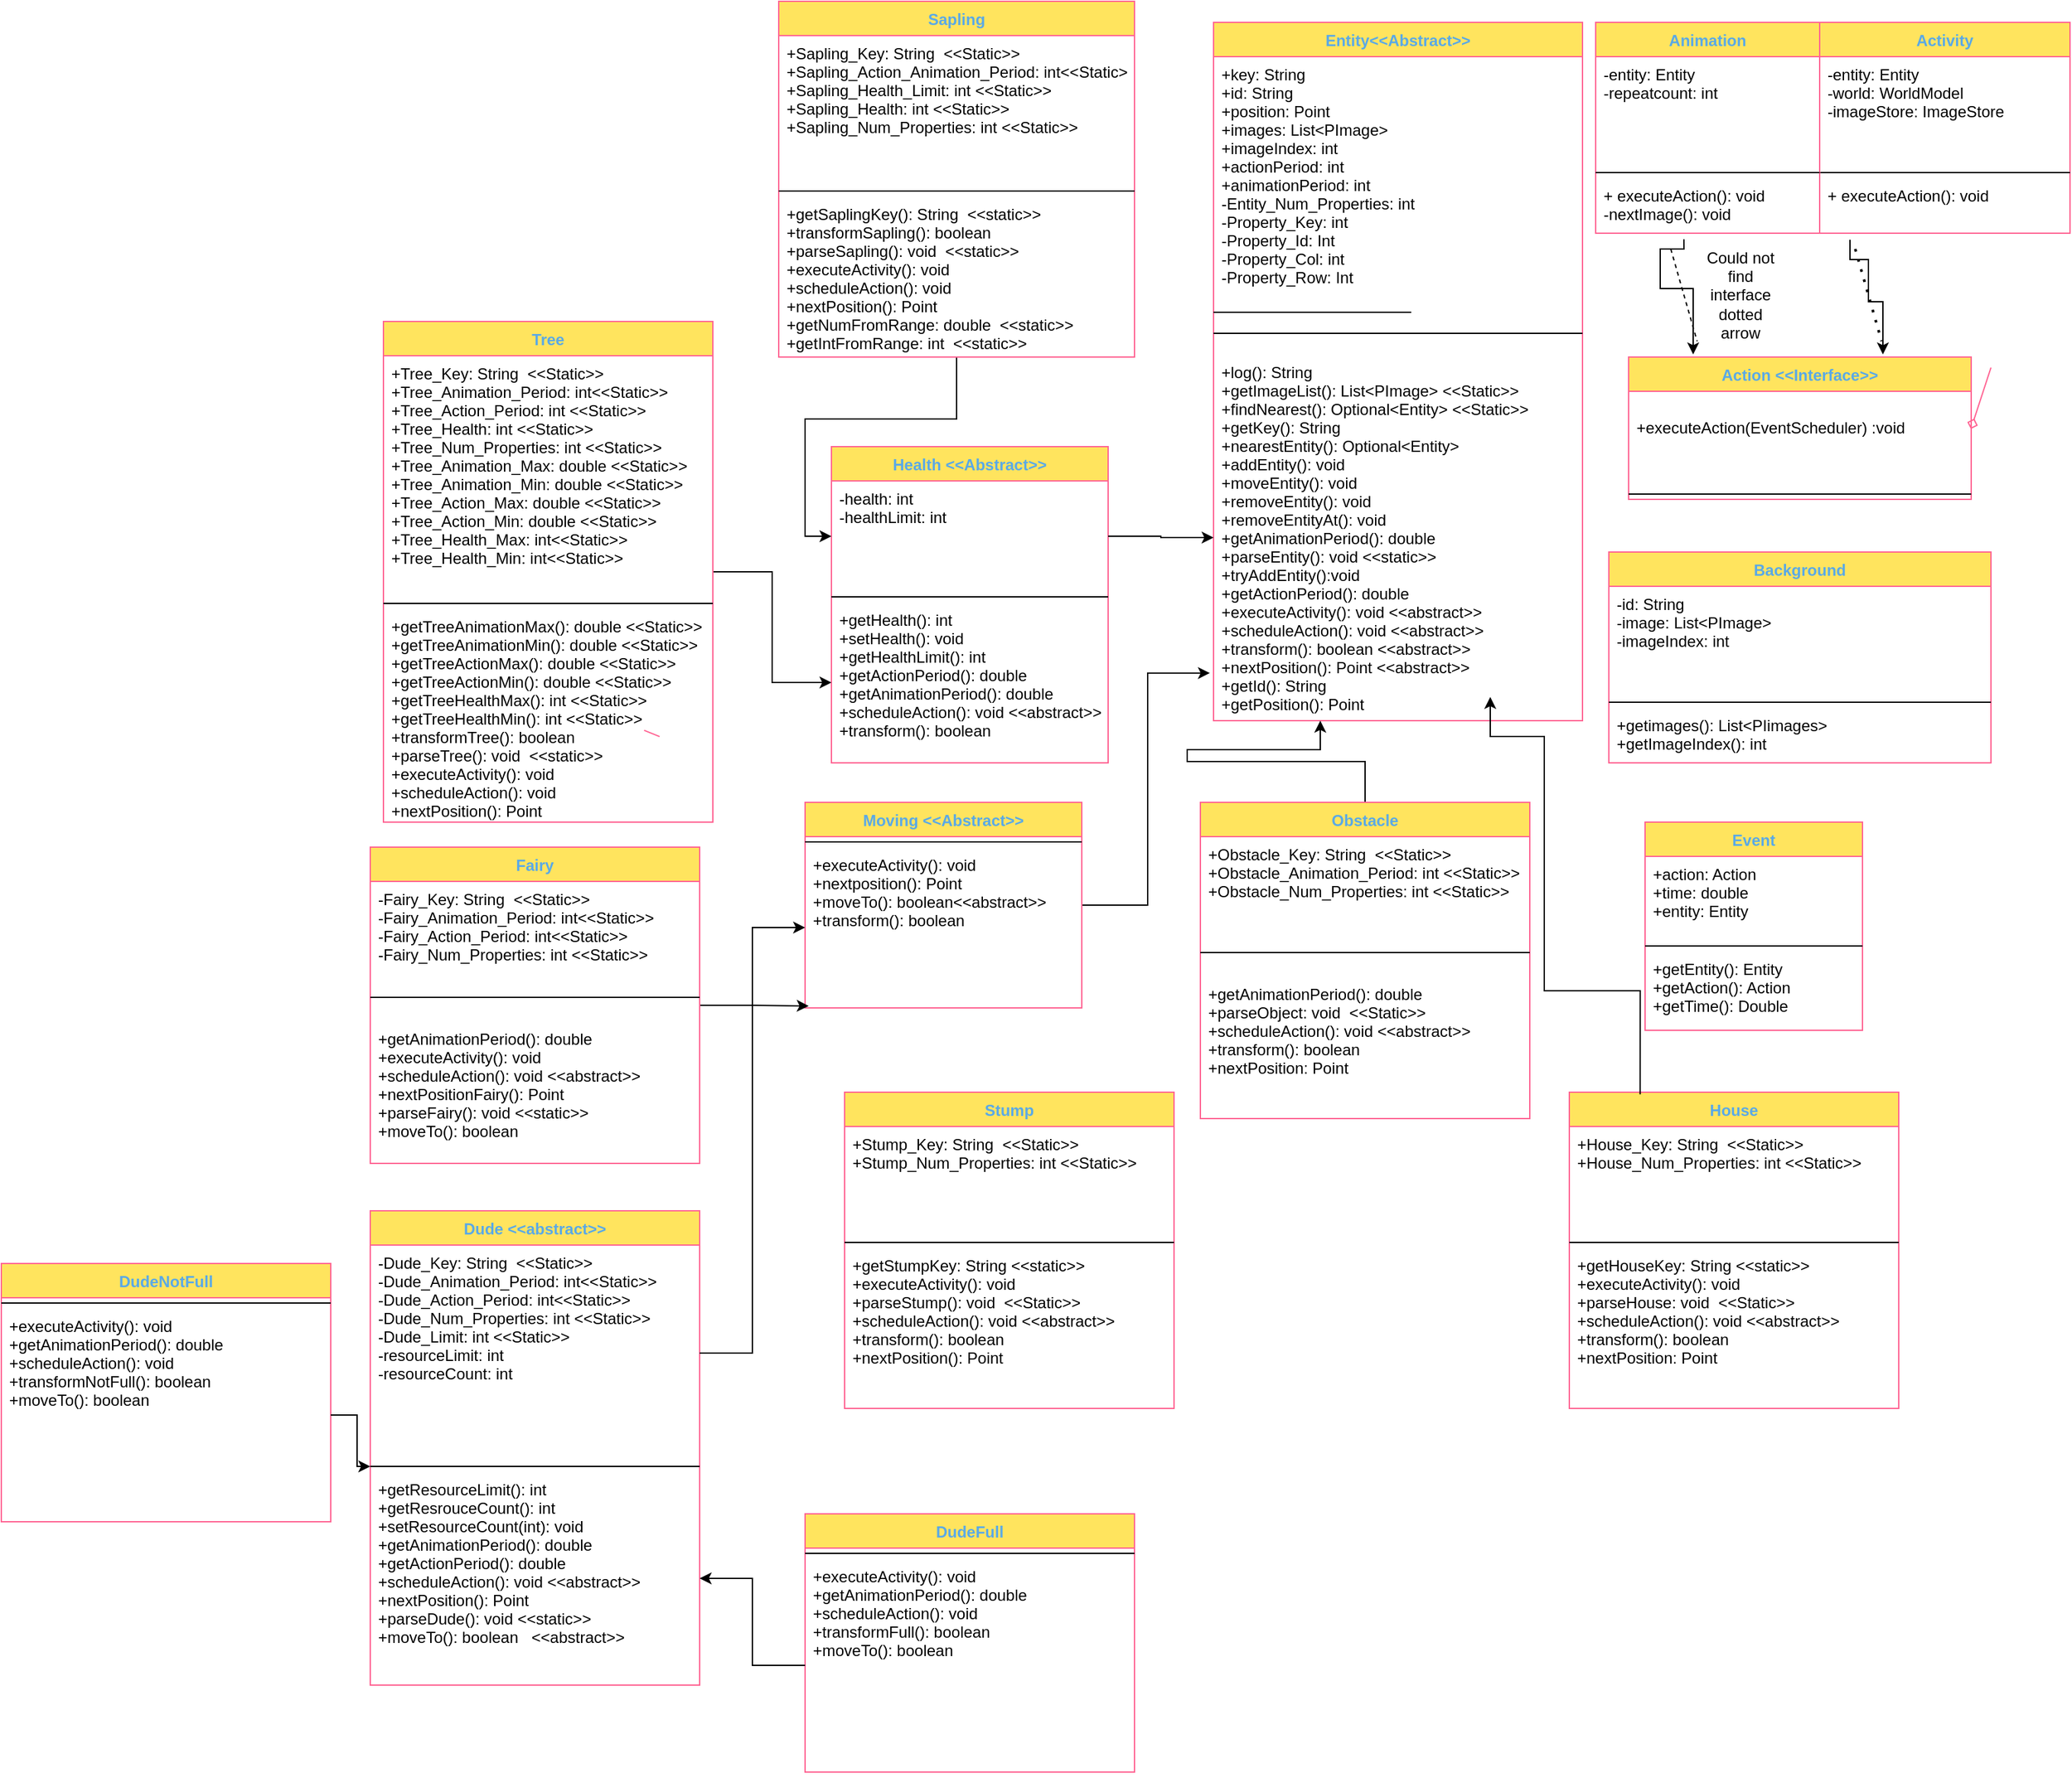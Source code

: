<mxfile version="21.3.2" type="device">
  <diagram id="Yo6Zvny2ZRX3JAPKxXua" name="Page 2">
    <mxGraphModel dx="1303" dy="1328" grid="1" gridSize="10" guides="1" tooltips="1" connect="1" arrows="1" fold="1" page="1" pageScale="1" pageWidth="850" pageHeight="1100" math="0" shadow="0">
      <root>
        <mxCell id="0" />
        <mxCell id="1" parent="0" />
        <mxCell id="8I9pphBKhg92I5GMk5e_-43" value="" style="graphMlID=e12;endArrow=none;strokeColor=#FF6392;strokeWidth=1.0;startArrow=diamond;startFill=0;endFill=1;fontColor=#5AA9E6;exitX=0.999;exitY=0.387;exitDx=0;exitDy=0;exitPerimeter=0;" parent="1" source="8I9pphBKhg92I5GMk5e_-109" edge="1">
          <mxGeometry relative="1" as="geometry">
            <mxPoint x="1690" y="310" as="targetPoint" />
          </mxGeometry>
        </mxCell>
        <mxCell id="8I9pphBKhg92I5GMk5e_-44" value="" style="graphMlID=e13;endArrow=none;strokeColor=#FF6392;strokeWidth=1.0;startArrow=none;startFill=1;endFill=1;fontColor=#5AA9E6;entryX=0.528;entryY=0.978;entryDx=0;entryDy=0;entryPerimeter=0;exitX=0.57;exitY=-0.037;exitDx=0;exitDy=0;exitPerimeter=0;" parent="1" edge="1">
          <mxGeometry relative="1" as="geometry">
            <mxPoint x="679.6" y="590.084" as="sourcePoint" />
            <mxPoint x="667.84" y="585.296" as="targetPoint" />
          </mxGeometry>
        </mxCell>
        <mxCell id="8I9pphBKhg92I5GMk5e_-85" value="Entity&lt;&lt;Abstract&gt;&gt;" style="swimlane;fontStyle=1;align=center;verticalAlign=top;childLayout=stackLayout;horizontal=1;startSize=26;horizontalStack=0;resizeParent=1;resizeParentMax=0;resizeLast=0;collapsible=1;marginBottom=0;hachureGap=4;pointerEvents=0;sketch=0;fontColor=#5AA9E6;strokeColor=#FF6392;fillColor=#FFE45E;" parent="1" vertex="1">
          <mxGeometry x="1100" y="48" width="280" height="530" as="geometry" />
        </mxCell>
        <mxCell id="yhbzaGzP8mX3X8_J5eiY-27" value="" style="endArrow=none;html=1;rounded=0;" edge="1" parent="8I9pphBKhg92I5GMk5e_-85" target="8I9pphBKhg92I5GMk5e_-86">
          <mxGeometry width="50" height="50" relative="1" as="geometry">
            <mxPoint x="80" y="220" as="sourcePoint" />
            <mxPoint x="100" y="190" as="targetPoint" />
            <Array as="points">
              <mxPoint y="220" />
              <mxPoint x="150" y="220" />
            </Array>
          </mxGeometry>
        </mxCell>
        <mxCell id="8I9pphBKhg92I5GMk5e_-86" value="+key: String&#xa;+id: String&#xa;+position: Point&#xa;+images: List&lt;PImage&gt;&#xa;+imageIndex: int&#xa;+actionPeriod: int&#xa;+animationPeriod: int&#xa;-Entity_Num_Properties: int&#xa;-Property_Key: int&#xa;-Property_Id: Int&#xa;-Property_Col: int&#xa;-Property_Row: Int&#xa;&#xa;&#xa;&#xa;" style="text;strokeColor=none;fillColor=none;align=left;verticalAlign=top;spacingLeft=4;spacingRight=4;overflow=hidden;rotatable=0;points=[[0,0.5],[1,0.5]];portConstraint=eastwest;" parent="8I9pphBKhg92I5GMk5e_-85" vertex="1">
          <mxGeometry y="26" width="280" height="194" as="geometry" />
        </mxCell>
        <mxCell id="8I9pphBKhg92I5GMk5e_-87" value="" style="line;strokeWidth=1;fillColor=none;align=left;verticalAlign=middle;spacingTop=-1;spacingLeft=3;spacingRight=3;rotatable=0;labelPosition=right;points=[];portConstraint=eastwest;" parent="8I9pphBKhg92I5GMk5e_-85" vertex="1">
          <mxGeometry y="220" width="280" height="32" as="geometry" />
        </mxCell>
        <mxCell id="8I9pphBKhg92I5GMk5e_-88" value="+log(): String&#xa;+getImageList(): List&lt;PImage&gt; &lt;&lt;Static&gt;&gt;&#xa;+findNearest(): Optional&lt;Entity&gt; &lt;&lt;Static&gt;&gt;&#xa;+getKey(): String&#xa;+nearestEntity(): Optional&lt;Entity&gt;&#xa;+addEntity(): void&#xa;+moveEntity(): void&#xa;+removeEntity(): void&#xa;+removeEntityAt(): void&#xa;+getAnimationPeriod(): double&#xa;+parseEntity(): void &lt;&lt;static&gt;&gt;&#xa;+tryAddEntity():void&#xa;+getActionPeriod(): double&#xa;+executeActivity(): void &lt;&lt;abstract&gt;&gt;&#xa;+scheduleAction(): void &lt;&lt;abstract&gt;&gt;&#xa;+transform(): boolean &lt;&lt;abstract&gt;&gt;&#xa;+nextPosition(): Point &lt;&lt;abstract&gt;&gt;&#xa;+getId(): String&#xa;+getPosition(): Point&#xa;&#xa;&#xa;&#xa;" style="text;strokeColor=none;fillColor=none;align=left;verticalAlign=top;spacingLeft=4;spacingRight=4;overflow=hidden;rotatable=0;points=[[0,0.5],[1,0.5]];portConstraint=eastwest;" parent="8I9pphBKhg92I5GMk5e_-85" vertex="1">
          <mxGeometry y="252" width="280" height="278" as="geometry" />
        </mxCell>
        <mxCell id="8I9pphBKhg92I5GMk5e_-96" value="Event" style="swimlane;fontStyle=1;align=center;verticalAlign=top;childLayout=stackLayout;horizontal=1;startSize=26;horizontalStack=0;resizeParent=1;resizeParentMax=0;resizeLast=0;collapsible=1;marginBottom=0;hachureGap=4;pointerEvents=0;sketch=0;fontColor=#5AA9E6;strokeColor=#FF6392;fillColor=#FFE45E;" parent="1" vertex="1">
          <mxGeometry x="1427.5" y="655" width="165" height="158" as="geometry" />
        </mxCell>
        <mxCell id="8I9pphBKhg92I5GMk5e_-97" value="+action: Action&#xa;+time: double&#xa;+entity: Entity&#xa;" style="text;strokeColor=none;fillColor=none;align=left;verticalAlign=top;spacingLeft=4;spacingRight=4;overflow=hidden;rotatable=0;points=[[0,0.5],[1,0.5]];portConstraint=eastwest;" parent="8I9pphBKhg92I5GMk5e_-96" vertex="1">
          <mxGeometry y="26" width="165" height="64" as="geometry" />
        </mxCell>
        <mxCell id="8I9pphBKhg92I5GMk5e_-98" value="" style="line;strokeWidth=1;fillColor=none;align=left;verticalAlign=middle;spacingTop=-1;spacingLeft=3;spacingRight=3;rotatable=0;labelPosition=right;points=[];portConstraint=eastwest;" parent="8I9pphBKhg92I5GMk5e_-96" vertex="1">
          <mxGeometry y="90" width="165" height="8" as="geometry" />
        </mxCell>
        <mxCell id="8I9pphBKhg92I5GMk5e_-99" value="+getEntity(): Entity&#xa;+getAction(): Action&#xa;+getTime(): Double&#xa;" style="text;strokeColor=none;fillColor=none;align=left;verticalAlign=top;spacingLeft=4;spacingRight=4;overflow=hidden;rotatable=0;points=[[0,0.5],[1,0.5]];portConstraint=eastwest;" parent="8I9pphBKhg92I5GMk5e_-96" vertex="1">
          <mxGeometry y="98" width="165" height="60" as="geometry" />
        </mxCell>
        <mxCell id="8I9pphBKhg92I5GMk5e_-104" value="Background" style="swimlane;fontStyle=1;align=center;verticalAlign=top;childLayout=stackLayout;horizontal=1;startSize=26;horizontalStack=0;resizeParent=1;resizeParentMax=0;resizeLast=0;collapsible=1;marginBottom=0;hachureGap=4;pointerEvents=0;sketch=0;fontColor=#5AA9E6;strokeColor=#FF6392;fillColor=#FFE45E;" parent="1" vertex="1">
          <mxGeometry x="1400" y="450" width="290" height="160" as="geometry" />
        </mxCell>
        <mxCell id="8I9pphBKhg92I5GMk5e_-105" value="-id: String&#xa;-image: List&lt;PImage&gt;&#xa;-imageIndex: int" style="text;strokeColor=none;fillColor=none;align=left;verticalAlign=top;spacingLeft=4;spacingRight=4;overflow=hidden;rotatable=0;points=[[0,0.5],[1,0.5]];portConstraint=eastwest;" parent="8I9pphBKhg92I5GMk5e_-104" vertex="1">
          <mxGeometry y="26" width="290" height="84" as="geometry" />
        </mxCell>
        <mxCell id="8I9pphBKhg92I5GMk5e_-106" value="" style="line;strokeWidth=1;fillColor=none;align=left;verticalAlign=middle;spacingTop=-1;spacingLeft=3;spacingRight=3;rotatable=0;labelPosition=right;points=[];portConstraint=eastwest;" parent="8I9pphBKhg92I5GMk5e_-104" vertex="1">
          <mxGeometry y="110" width="290" height="8" as="geometry" />
        </mxCell>
        <mxCell id="8I9pphBKhg92I5GMk5e_-107" value="+getimages(): List&lt;PIimages&gt;&#xa;+getImageIndex(): int" style="text;strokeColor=none;fillColor=none;align=left;verticalAlign=top;spacingLeft=4;spacingRight=4;overflow=hidden;rotatable=0;points=[[0,0.5],[1,0.5]];portConstraint=eastwest;" parent="8I9pphBKhg92I5GMk5e_-104" vertex="1">
          <mxGeometry y="118" width="290" height="42" as="geometry" />
        </mxCell>
        <mxCell id="yhbzaGzP8mX3X8_J5eiY-22" value="" style="edgeStyle=orthogonalEdgeStyle;rounded=0;orthogonalLoop=1;jettySize=auto;html=1;exitX=0.488;exitY=1.111;exitDx=0;exitDy=0;exitPerimeter=0;" edge="1" parent="1">
          <mxGeometry relative="1" as="geometry">
            <mxPoint x="1456.96" y="212.662" as="sourcePoint" />
            <mxPoint x="1464" y="300" as="targetPoint" />
            <Array as="points">
              <mxPoint x="1457" y="220" />
              <mxPoint x="1439" y="220" />
              <mxPoint x="1439" y="250" />
              <mxPoint x="1464" y="250" />
            </Array>
          </mxGeometry>
        </mxCell>
        <mxCell id="8I9pphBKhg92I5GMk5e_-108" value="Action &lt;&lt;Interface&gt;&gt;" style="swimlane;fontStyle=1;align=center;verticalAlign=top;childLayout=stackLayout;horizontal=1;startSize=26;horizontalStack=0;resizeParent=1;resizeParentMax=0;resizeLast=0;collapsible=1;marginBottom=0;hachureGap=4;pointerEvents=0;sketch=0;fontColor=#5AA9E6;strokeColor=#FF6392;fillColor=#FFE45E;" parent="1" vertex="1">
          <mxGeometry x="1415" y="302.04" width="260" height="108" as="geometry" />
        </mxCell>
        <mxCell id="8I9pphBKhg92I5GMk5e_-109" value="&#xa;+executeAction(EventScheduler) :void                            &#xa;                  " style="text;strokeColor=none;fillColor=none;align=left;verticalAlign=top;spacingLeft=4;spacingRight=4;overflow=hidden;rotatable=0;points=[[0,0.5],[1,0.5]];portConstraint=eastwest;" parent="8I9pphBKhg92I5GMk5e_-108" vertex="1">
          <mxGeometry y="26" width="260" height="74" as="geometry" />
        </mxCell>
        <mxCell id="8I9pphBKhg92I5GMk5e_-110" value="" style="line;strokeWidth=1;fillColor=none;align=left;verticalAlign=middle;spacingTop=-1;spacingLeft=3;spacingRight=3;rotatable=0;labelPosition=right;points=[];portConstraint=eastwest;" parent="8I9pphBKhg92I5GMk5e_-108" vertex="1">
          <mxGeometry y="100" width="260" height="8" as="geometry" />
        </mxCell>
        <mxCell id="yhbzaGzP8mX3X8_J5eiY-13" value="Activity" style="swimlane;fontStyle=1;align=center;verticalAlign=top;childLayout=stackLayout;horizontal=1;startSize=26;horizontalStack=0;resizeParent=1;resizeParentMax=0;resizeLast=0;collapsible=1;marginBottom=0;hachureGap=4;pointerEvents=0;sketch=0;fontColor=#5AA9E6;strokeColor=#FF6392;fillColor=#FFE45E;" vertex="1" parent="1">
          <mxGeometry x="1560" y="48" width="190" height="160" as="geometry" />
        </mxCell>
        <mxCell id="yhbzaGzP8mX3X8_J5eiY-14" value="-entity: Entity&#xa;-world: WorldModel&#xa;-imageStore: ImageStore" style="text;strokeColor=none;fillColor=none;align=left;verticalAlign=top;spacingLeft=4;spacingRight=4;overflow=hidden;rotatable=0;points=[[0,0.5],[1,0.5]];portConstraint=eastwest;" vertex="1" parent="yhbzaGzP8mX3X8_J5eiY-13">
          <mxGeometry y="26" width="190" height="84" as="geometry" />
        </mxCell>
        <mxCell id="yhbzaGzP8mX3X8_J5eiY-15" value="" style="line;strokeWidth=1;fillColor=none;align=left;verticalAlign=middle;spacingTop=-1;spacingLeft=3;spacingRight=3;rotatable=0;labelPosition=right;points=[];portConstraint=eastwest;" vertex="1" parent="yhbzaGzP8mX3X8_J5eiY-13">
          <mxGeometry y="110" width="190" height="8" as="geometry" />
        </mxCell>
        <mxCell id="yhbzaGzP8mX3X8_J5eiY-16" value="+ executeAction(): void" style="text;strokeColor=none;fillColor=none;align=left;verticalAlign=top;spacingLeft=4;spacingRight=4;overflow=hidden;rotatable=0;points=[[0,0.5],[1,0.5]];portConstraint=eastwest;" vertex="1" parent="yhbzaGzP8mX3X8_J5eiY-13">
          <mxGeometry y="118" width="190" height="42" as="geometry" />
        </mxCell>
        <mxCell id="yhbzaGzP8mX3X8_J5eiY-17" value="Animation" style="swimlane;fontStyle=1;align=center;verticalAlign=top;childLayout=stackLayout;horizontal=1;startSize=26;horizontalStack=0;resizeParent=1;resizeParentMax=0;resizeLast=0;collapsible=1;marginBottom=0;hachureGap=4;pointerEvents=0;sketch=0;fontColor=#5AA9E6;strokeColor=#FF6392;fillColor=#FFE45E;" vertex="1" parent="1">
          <mxGeometry x="1390" y="48" width="170" height="160" as="geometry" />
        </mxCell>
        <mxCell id="yhbzaGzP8mX3X8_J5eiY-18" value="-entity: Entity&#xa;-repeatcount: int" style="text;strokeColor=none;fillColor=none;align=left;verticalAlign=top;spacingLeft=4;spacingRight=4;overflow=hidden;rotatable=0;points=[[0,0.5],[1,0.5]];portConstraint=eastwest;" vertex="1" parent="yhbzaGzP8mX3X8_J5eiY-17">
          <mxGeometry y="26" width="170" height="84" as="geometry" />
        </mxCell>
        <mxCell id="yhbzaGzP8mX3X8_J5eiY-19" value="" style="line;strokeWidth=1;fillColor=none;align=left;verticalAlign=middle;spacingTop=-1;spacingLeft=3;spacingRight=3;rotatable=0;labelPosition=right;points=[];portConstraint=eastwest;" vertex="1" parent="yhbzaGzP8mX3X8_J5eiY-17">
          <mxGeometry y="110" width="170" height="8" as="geometry" />
        </mxCell>
        <mxCell id="yhbzaGzP8mX3X8_J5eiY-20" value="+ executeAction(): void&#xa;-nextImage(): void" style="text;strokeColor=none;fillColor=none;align=left;verticalAlign=top;spacingLeft=4;spacingRight=4;overflow=hidden;rotatable=0;points=[[0,0.5],[1,0.5]];portConstraint=eastwest;" vertex="1" parent="yhbzaGzP8mX3X8_J5eiY-17">
          <mxGeometry y="118" width="170" height="42" as="geometry" />
        </mxCell>
        <mxCell id="yhbzaGzP8mX3X8_J5eiY-23" value="" style="edgeStyle=orthogonalEdgeStyle;rounded=0;orthogonalLoop=1;jettySize=auto;html=1;exitX=0.488;exitY=1.111;exitDx=0;exitDy=0;exitPerimeter=0;" edge="1" parent="1">
          <mxGeometry relative="1" as="geometry">
            <mxPoint x="1583" y="213" as="sourcePoint" />
            <mxPoint x="1608" y="300" as="targetPoint" />
            <Array as="points">
              <mxPoint x="1583" y="228" />
              <mxPoint x="1597" y="228" />
              <mxPoint x="1597" y="260" />
              <mxPoint x="1608" y="260" />
            </Array>
          </mxGeometry>
        </mxCell>
        <mxCell id="yhbzaGzP8mX3X8_J5eiY-24" value="Could not find interface dotted arrow" style="text;html=1;strokeColor=none;fillColor=none;align=center;verticalAlign=middle;whiteSpace=wrap;rounded=0;" vertex="1" parent="1">
          <mxGeometry x="1470" y="240" width="60" height="30" as="geometry" />
        </mxCell>
        <mxCell id="yhbzaGzP8mX3X8_J5eiY-25" value="" style="endArrow=none;dashed=1;html=1;rounded=0;" edge="1" parent="1">
          <mxGeometry width="50" height="50" relative="1" as="geometry">
            <mxPoint x="1447" y="220" as="sourcePoint" />
            <mxPoint x="1467" y="290" as="targetPoint" />
          </mxGeometry>
        </mxCell>
        <mxCell id="yhbzaGzP8mX3X8_J5eiY-26" value="" style="endArrow=none;dashed=1;html=1;dashPattern=1 3;strokeWidth=2;rounded=0;" edge="1" parent="1">
          <mxGeometry width="50" height="50" relative="1" as="geometry">
            <mxPoint x="1587" y="220" as="sourcePoint" />
            <mxPoint x="1607" y="290" as="targetPoint" />
          </mxGeometry>
        </mxCell>
        <mxCell id="yhbzaGzP8mX3X8_J5eiY-29" value="Health &lt;&lt;Abstract&gt;&gt;" style="swimlane;fontStyle=1;align=center;verticalAlign=top;childLayout=stackLayout;horizontal=1;startSize=26;horizontalStack=0;resizeParent=1;resizeParentMax=0;resizeLast=0;collapsible=1;marginBottom=0;hachureGap=4;pointerEvents=0;sketch=0;fontColor=#5AA9E6;strokeColor=#FF6392;fillColor=#FFE45E;" vertex="1" parent="1">
          <mxGeometry x="810" y="370" width="210" height="240" as="geometry" />
        </mxCell>
        <mxCell id="yhbzaGzP8mX3X8_J5eiY-30" value="-health: int&#xa;-healthLimit: int&#xa;" style="text;strokeColor=none;fillColor=none;align=left;verticalAlign=top;spacingLeft=4;spacingRight=4;overflow=hidden;rotatable=0;points=[[0,0.5],[1,0.5]];portConstraint=eastwest;" vertex="1" parent="yhbzaGzP8mX3X8_J5eiY-29">
          <mxGeometry y="26" width="210" height="84" as="geometry" />
        </mxCell>
        <mxCell id="yhbzaGzP8mX3X8_J5eiY-31" value="" style="line;strokeWidth=1;fillColor=none;align=left;verticalAlign=middle;spacingTop=-1;spacingLeft=3;spacingRight=3;rotatable=0;labelPosition=right;points=[];portConstraint=eastwest;" vertex="1" parent="yhbzaGzP8mX3X8_J5eiY-29">
          <mxGeometry y="110" width="210" height="8" as="geometry" />
        </mxCell>
        <mxCell id="yhbzaGzP8mX3X8_J5eiY-32" value="+getHealth(): int&#xa;+setHealth(): void&#xa;+getHealthLimit(): int&#xa;+getActionPeriod(): double&#xa;+getAnimationPeriod(): double&#xa;+scheduleAction(): void &lt;&lt;abstract&gt;&gt;&#xa;+transform(): boolean " style="text;strokeColor=none;fillColor=none;align=left;verticalAlign=top;spacingLeft=4;spacingRight=4;overflow=hidden;rotatable=0;points=[[0,0.5],[1,0.5]];portConstraint=eastwest;" vertex="1" parent="yhbzaGzP8mX3X8_J5eiY-29">
          <mxGeometry y="118" width="210" height="122" as="geometry" />
        </mxCell>
        <mxCell id="yhbzaGzP8mX3X8_J5eiY-33" value="" style="edgeStyle=orthogonalEdgeStyle;rounded=0;orthogonalLoop=1;jettySize=auto;html=1;" edge="1" parent="1" source="yhbzaGzP8mX3X8_J5eiY-30" target="8I9pphBKhg92I5GMk5e_-88">
          <mxGeometry relative="1" as="geometry" />
        </mxCell>
        <mxCell id="yhbzaGzP8mX3X8_J5eiY-38" value="" style="edgeStyle=orthogonalEdgeStyle;rounded=0;orthogonalLoop=1;jettySize=auto;html=1;" edge="1" parent="1" source="yhbzaGzP8mX3X8_J5eiY-34" target="yhbzaGzP8mX3X8_J5eiY-32">
          <mxGeometry relative="1" as="geometry" />
        </mxCell>
        <mxCell id="yhbzaGzP8mX3X8_J5eiY-34" value="Tree" style="swimlane;fontStyle=1;align=center;verticalAlign=top;childLayout=stackLayout;horizontal=1;startSize=26;horizontalStack=0;resizeParent=1;resizeParentMax=0;resizeLast=0;collapsible=1;marginBottom=0;hachureGap=4;pointerEvents=0;sketch=0;fontColor=#5AA9E6;strokeColor=#FF6392;fillColor=#FFE45E;" vertex="1" parent="1">
          <mxGeometry x="470" y="275" width="250" height="380" as="geometry" />
        </mxCell>
        <mxCell id="yhbzaGzP8mX3X8_J5eiY-35" value="+Tree_Key: String  &lt;&lt;Static&gt;&gt;&#xa;+Tree_Animation_Period: int&lt;&lt;Static&gt;&gt;&#xa;+Tree_Action_Period: int &lt;&lt;Static&gt;&gt;&#xa;+Tree_Health: int &lt;&lt;Static&gt;&gt;&#xa;+Tree_Num_Properties: int &lt;&lt;Static&gt;&gt;&#xa;+Tree_Animation_Max: double &lt;&lt;Static&gt;&gt;&#xa;+Tree_Animation_Min: double &lt;&lt;Static&gt;&gt;&#xa;+Tree_Action_Max: double &lt;&lt;Static&gt;&gt;&#xa;+Tree_Action_Min: double &lt;&lt;Static&gt;&gt;&#xa;+Tree_Health_Max: int&lt;&lt;Static&gt;&gt;&#xa;+Tree_Health_Min: int&lt;&lt;Static&gt;&gt;&#xa;&#xa;&#xa;&#xa;&#xa;&#xa;" style="text;strokeColor=none;fillColor=none;align=left;verticalAlign=top;spacingLeft=4;spacingRight=4;overflow=hidden;rotatable=0;points=[[0,0.5],[1,0.5]];portConstraint=eastwest;" vertex="1" parent="yhbzaGzP8mX3X8_J5eiY-34">
          <mxGeometry y="26" width="250" height="184" as="geometry" />
        </mxCell>
        <mxCell id="yhbzaGzP8mX3X8_J5eiY-36" value="" style="line;strokeWidth=1;fillColor=none;align=left;verticalAlign=middle;spacingTop=-1;spacingLeft=3;spacingRight=3;rotatable=0;labelPosition=right;points=[];portConstraint=eastwest;" vertex="1" parent="yhbzaGzP8mX3X8_J5eiY-34">
          <mxGeometry y="210" width="250" height="8" as="geometry" />
        </mxCell>
        <mxCell id="yhbzaGzP8mX3X8_J5eiY-37" value="+getTreeAnimationMax(): double &lt;&lt;Static&gt;&gt;&#xa;+getTreeAnimationMin(): double &lt;&lt;Static&gt;&gt;&#xa;+getTreeActionMax(): double &lt;&lt;Static&gt;&gt;&#xa;+getTreeActionMin(): double &lt;&lt;Static&gt;&gt;&#xa;+getTreeHealthMax(): int &lt;&lt;Static&gt;&gt;&#xa;+getTreeHealthMin(): int &lt;&lt;Static&gt;&gt;&#xa;+transformTree(): boolean&#xa;+parseTree(): void  &lt;&lt;static&gt;&gt;&#xa;+executeActivity(): void&#xa;+scheduleAction(): void&#xa;+nextPosition(): Point" style="text;strokeColor=none;fillColor=none;align=left;verticalAlign=top;spacingLeft=4;spacingRight=4;overflow=hidden;rotatable=0;points=[[0,0.5],[1,0.5]];portConstraint=eastwest;" vertex="1" parent="yhbzaGzP8mX3X8_J5eiY-34">
          <mxGeometry y="218" width="250" height="162" as="geometry" />
        </mxCell>
        <mxCell id="yhbzaGzP8mX3X8_J5eiY-43" value="" style="edgeStyle=orthogonalEdgeStyle;rounded=0;orthogonalLoop=1;jettySize=auto;html=1;" edge="1" parent="1" source="yhbzaGzP8mX3X8_J5eiY-39" target="yhbzaGzP8mX3X8_J5eiY-30">
          <mxGeometry relative="1" as="geometry" />
        </mxCell>
        <mxCell id="yhbzaGzP8mX3X8_J5eiY-39" value="Sapling" style="swimlane;fontStyle=1;align=center;verticalAlign=top;childLayout=stackLayout;horizontal=1;startSize=26;horizontalStack=0;resizeParent=1;resizeParentMax=0;resizeLast=0;collapsible=1;marginBottom=0;hachureGap=4;pointerEvents=0;sketch=0;fontColor=#5AA9E6;strokeColor=#FF6392;fillColor=#FFE45E;" vertex="1" parent="1">
          <mxGeometry x="770" y="32.04" width="270" height="270" as="geometry" />
        </mxCell>
        <mxCell id="yhbzaGzP8mX3X8_J5eiY-40" value="+Sapling_Key: String  &lt;&lt;Static&gt;&gt;&#xa;+Sapling_Action_Animation_Period: int&lt;&lt;Static&gt;&gt;&#xa;+Sapling_Health_Limit: int &lt;&lt;Static&gt;&gt;&#xa;+Sapling_Health: int &lt;&lt;Static&gt;&gt;&#xa;+Sapling_Num_Properties: int &lt;&lt;Static&gt;&gt;&#xa;&#xa;" style="text;strokeColor=none;fillColor=none;align=left;verticalAlign=top;spacingLeft=4;spacingRight=4;overflow=hidden;rotatable=0;points=[[0,0.5],[1,0.5]];portConstraint=eastwest;" vertex="1" parent="yhbzaGzP8mX3X8_J5eiY-39">
          <mxGeometry y="26" width="270" height="114" as="geometry" />
        </mxCell>
        <mxCell id="yhbzaGzP8mX3X8_J5eiY-41" value="" style="line;strokeWidth=1;fillColor=none;align=left;verticalAlign=middle;spacingTop=-1;spacingLeft=3;spacingRight=3;rotatable=0;labelPosition=right;points=[];portConstraint=eastwest;" vertex="1" parent="yhbzaGzP8mX3X8_J5eiY-39">
          <mxGeometry y="140" width="270" height="8" as="geometry" />
        </mxCell>
        <mxCell id="yhbzaGzP8mX3X8_J5eiY-42" value="+getSaplingKey(): String  &lt;&lt;static&gt;&gt;&#xa;+transformSapling(): boolean&#xa;+parseSapling(): void  &lt;&lt;static&gt;&gt;&#xa;+executeActivity(): void&#xa;+scheduleAction(): void&#xa;+nextPosition(): Point&#xa;+getNumFromRange: double  &lt;&lt;static&gt;&gt;&#xa;+getIntFromRange: int  &lt;&lt;static&gt;&gt;" style="text;strokeColor=none;fillColor=none;align=left;verticalAlign=top;spacingLeft=4;spacingRight=4;overflow=hidden;rotatable=0;points=[[0,0.5],[1,0.5]];portConstraint=eastwest;" vertex="1" parent="yhbzaGzP8mX3X8_J5eiY-39">
          <mxGeometry y="148" width="270" height="122" as="geometry" />
        </mxCell>
        <mxCell id="yhbzaGzP8mX3X8_J5eiY-48" value="" style="edgeStyle=orthogonalEdgeStyle;rounded=0;orthogonalLoop=1;jettySize=auto;html=1;" edge="1" parent="1" source="yhbzaGzP8mX3X8_J5eiY-44" target="8I9pphBKhg92I5GMk5e_-88">
          <mxGeometry relative="1" as="geometry">
            <Array as="points">
              <mxPoint x="1215" y="609" />
              <mxPoint x="1080" y="609" />
              <mxPoint x="1080" y="600" />
              <mxPoint x="1181" y="600" />
            </Array>
          </mxGeometry>
        </mxCell>
        <mxCell id="yhbzaGzP8mX3X8_J5eiY-44" value="Obstacle" style="swimlane;fontStyle=1;align=center;verticalAlign=top;childLayout=stackLayout;horizontal=1;startSize=26;horizontalStack=0;resizeParent=1;resizeParentMax=0;resizeLast=0;collapsible=1;marginBottom=0;hachureGap=4;pointerEvents=0;sketch=0;fontColor=#5AA9E6;strokeColor=#FF6392;fillColor=#FFE45E;" vertex="1" parent="1">
          <mxGeometry x="1090" y="640" width="250" height="240" as="geometry" />
        </mxCell>
        <mxCell id="yhbzaGzP8mX3X8_J5eiY-45" value="+Obstacle_Key: String  &lt;&lt;Static&gt;&gt;&#xa;+Obstacle_Animation_Period: int &lt;&lt;Static&gt;&gt;&#xa;+Obstacle_Num_Properties: int &lt;&lt;Static&gt;&gt;" style="text;strokeColor=none;fillColor=none;align=left;verticalAlign=top;spacingLeft=4;spacingRight=4;overflow=hidden;rotatable=0;points=[[0,0.5],[1,0.5]];portConstraint=eastwest;" vertex="1" parent="yhbzaGzP8mX3X8_J5eiY-44">
          <mxGeometry y="26" width="250" height="84" as="geometry" />
        </mxCell>
        <mxCell id="yhbzaGzP8mX3X8_J5eiY-46" value="" style="line;strokeWidth=1;fillColor=none;align=left;verticalAlign=middle;spacingTop=-1;spacingLeft=3;spacingRight=3;rotatable=0;labelPosition=right;points=[];portConstraint=eastwest;" vertex="1" parent="yhbzaGzP8mX3X8_J5eiY-44">
          <mxGeometry y="110" width="250" height="8" as="geometry" />
        </mxCell>
        <mxCell id="yhbzaGzP8mX3X8_J5eiY-47" value="&#xa;+getAnimationPeriod(): double&#xa;+parseObject: void  &lt;&lt;Static&gt;&gt;&#xa;+scheduleAction(): void &lt;&lt;abstract&gt;&gt;&#xa;+transform(): boolean &#xa;+nextPosition: Point" style="text;strokeColor=none;fillColor=none;align=left;verticalAlign=top;spacingLeft=4;spacingRight=4;overflow=hidden;rotatable=0;points=[[0,0.5],[1,0.5]];portConstraint=eastwest;" vertex="1" parent="yhbzaGzP8mX3X8_J5eiY-44">
          <mxGeometry y="118" width="250" height="122" as="geometry" />
        </mxCell>
        <mxCell id="yhbzaGzP8mX3X8_J5eiY-53" value="" style="edgeStyle=orthogonalEdgeStyle;rounded=0;orthogonalLoop=1;jettySize=auto;html=1;entryX=-0.01;entryY=0.87;entryDx=0;entryDy=0;entryPerimeter=0;" edge="1" parent="1" source="yhbzaGzP8mX3X8_J5eiY-49" target="8I9pphBKhg92I5GMk5e_-88">
          <mxGeometry relative="1" as="geometry">
            <mxPoint x="1090" y="540" as="targetPoint" />
            <Array as="points">
              <mxPoint x="1050" y="718" />
              <mxPoint x="1050" y="542" />
            </Array>
          </mxGeometry>
        </mxCell>
        <mxCell id="yhbzaGzP8mX3X8_J5eiY-49" value="Moving &lt;&lt;Abstract&gt;&gt;" style="swimlane;fontStyle=1;align=center;verticalAlign=top;childLayout=stackLayout;horizontal=1;startSize=26;horizontalStack=0;resizeParent=1;resizeParentMax=0;resizeLast=0;collapsible=1;marginBottom=0;hachureGap=4;pointerEvents=0;sketch=0;fontColor=#5AA9E6;strokeColor=#FF6392;fillColor=#FFE45E;" vertex="1" parent="1">
          <mxGeometry x="790" y="640" width="210" height="156" as="geometry" />
        </mxCell>
        <mxCell id="yhbzaGzP8mX3X8_J5eiY-51" value="" style="line;strokeWidth=1;fillColor=none;align=left;verticalAlign=middle;spacingTop=-1;spacingLeft=3;spacingRight=3;rotatable=0;labelPosition=right;points=[];portConstraint=eastwest;" vertex="1" parent="yhbzaGzP8mX3X8_J5eiY-49">
          <mxGeometry y="26" width="210" height="8" as="geometry" />
        </mxCell>
        <mxCell id="yhbzaGzP8mX3X8_J5eiY-52" value="+executeActivity(): void&#xa;+nextposition(): Point&#xa;+moveTo(): boolean&lt;&lt;abstract&gt;&gt;&#xa;+transform(): boolean " style="text;strokeColor=none;fillColor=none;align=left;verticalAlign=top;spacingLeft=4;spacingRight=4;overflow=hidden;rotatable=0;points=[[0,0.5],[1,0.5]];portConstraint=eastwest;" vertex="1" parent="yhbzaGzP8mX3X8_J5eiY-49">
          <mxGeometry y="34" width="210" height="122" as="geometry" />
        </mxCell>
        <mxCell id="yhbzaGzP8mX3X8_J5eiY-54" value="House" style="swimlane;fontStyle=1;align=center;verticalAlign=top;childLayout=stackLayout;horizontal=1;startSize=26;horizontalStack=0;resizeParent=1;resizeParentMax=0;resizeLast=0;collapsible=1;marginBottom=0;hachureGap=4;pointerEvents=0;sketch=0;fontColor=#5AA9E6;strokeColor=#FF6392;fillColor=#FFE45E;" vertex="1" parent="1">
          <mxGeometry x="1370" y="860" width="250" height="240" as="geometry" />
        </mxCell>
        <mxCell id="yhbzaGzP8mX3X8_J5eiY-55" value="+House_Key: String  &lt;&lt;Static&gt;&gt;&#xa;+House_Num_Properties: int &lt;&lt;Static&gt;&gt;" style="text;strokeColor=none;fillColor=none;align=left;verticalAlign=top;spacingLeft=4;spacingRight=4;overflow=hidden;rotatable=0;points=[[0,0.5],[1,0.5]];portConstraint=eastwest;" vertex="1" parent="yhbzaGzP8mX3X8_J5eiY-54">
          <mxGeometry y="26" width="250" height="84" as="geometry" />
        </mxCell>
        <mxCell id="yhbzaGzP8mX3X8_J5eiY-56" value="" style="line;strokeWidth=1;fillColor=none;align=left;verticalAlign=middle;spacingTop=-1;spacingLeft=3;spacingRight=3;rotatable=0;labelPosition=right;points=[];portConstraint=eastwest;" vertex="1" parent="yhbzaGzP8mX3X8_J5eiY-54">
          <mxGeometry y="110" width="250" height="8" as="geometry" />
        </mxCell>
        <mxCell id="yhbzaGzP8mX3X8_J5eiY-57" value="+getHouseKey: String &lt;&lt;static&gt;&gt;&#xa;+executeActivity(): void&#xa;+parseHouse: void  &lt;&lt;Static&gt;&gt;&#xa;+scheduleAction(): void &lt;&lt;abstract&gt;&gt;&#xa;+transform(): boolean &#xa;+nextPosition: Point" style="text;strokeColor=none;fillColor=none;align=left;verticalAlign=top;spacingLeft=4;spacingRight=4;overflow=hidden;rotatable=0;points=[[0,0.5],[1,0.5]];portConstraint=eastwest;" vertex="1" parent="yhbzaGzP8mX3X8_J5eiY-54">
          <mxGeometry y="118" width="250" height="122" as="geometry" />
        </mxCell>
        <mxCell id="yhbzaGzP8mX3X8_J5eiY-59" style="edgeStyle=orthogonalEdgeStyle;rounded=0;orthogonalLoop=1;jettySize=auto;html=1;exitX=0.215;exitY=0.007;exitDx=0;exitDy=0;exitPerimeter=0;" edge="1" parent="1" source="yhbzaGzP8mX3X8_J5eiY-54">
          <mxGeometry relative="1" as="geometry">
            <mxPoint x="1310" y="560" as="targetPoint" />
            <mxPoint x="1420" y="850" as="sourcePoint" />
            <Array as="points">
              <mxPoint x="1424" y="783" />
              <mxPoint x="1351" y="783" />
              <mxPoint x="1351" y="590" />
              <mxPoint x="1310" y="590" />
            </Array>
          </mxGeometry>
        </mxCell>
        <mxCell id="yhbzaGzP8mX3X8_J5eiY-61" value="Stump" style="swimlane;fontStyle=1;align=center;verticalAlign=top;childLayout=stackLayout;horizontal=1;startSize=26;horizontalStack=0;resizeParent=1;resizeParentMax=0;resizeLast=0;collapsible=1;marginBottom=0;hachureGap=4;pointerEvents=0;sketch=0;fontColor=#5AA9E6;strokeColor=#FF6392;fillColor=#FFE45E;" vertex="1" parent="1">
          <mxGeometry x="820" y="860" width="250" height="240" as="geometry" />
        </mxCell>
        <mxCell id="yhbzaGzP8mX3X8_J5eiY-62" value="+Stump_Key: String  &lt;&lt;Static&gt;&gt;&#xa;+Stump_Num_Properties: int &lt;&lt;Static&gt;&gt;" style="text;strokeColor=none;fillColor=none;align=left;verticalAlign=top;spacingLeft=4;spacingRight=4;overflow=hidden;rotatable=0;points=[[0,0.5],[1,0.5]];portConstraint=eastwest;" vertex="1" parent="yhbzaGzP8mX3X8_J5eiY-61">
          <mxGeometry y="26" width="250" height="84" as="geometry" />
        </mxCell>
        <mxCell id="yhbzaGzP8mX3X8_J5eiY-63" value="" style="line;strokeWidth=1;fillColor=none;align=left;verticalAlign=middle;spacingTop=-1;spacingLeft=3;spacingRight=3;rotatable=0;labelPosition=right;points=[];portConstraint=eastwest;" vertex="1" parent="yhbzaGzP8mX3X8_J5eiY-61">
          <mxGeometry y="110" width="250" height="8" as="geometry" />
        </mxCell>
        <mxCell id="yhbzaGzP8mX3X8_J5eiY-64" value="+getStumpKey: String &lt;&lt;static&gt;&gt;&#xa;+executeActivity(): void&#xa;+parseStump(): void  &lt;&lt;Static&gt;&gt;&#xa;+scheduleAction(): void &lt;&lt;abstract&gt;&gt;&#xa;+transform(): boolean &#xa;+nextPosition(): Point" style="text;strokeColor=none;fillColor=none;align=left;verticalAlign=top;spacingLeft=4;spacingRight=4;overflow=hidden;rotatable=0;points=[[0,0.5],[1,0.5]];portConstraint=eastwest;" vertex="1" parent="yhbzaGzP8mX3X8_J5eiY-61">
          <mxGeometry y="118" width="250" height="122" as="geometry" />
        </mxCell>
        <mxCell id="yhbzaGzP8mX3X8_J5eiY-72" value="" style="edgeStyle=orthogonalEdgeStyle;rounded=0;orthogonalLoop=1;jettySize=auto;html=1;entryX=0.013;entryY=0.988;entryDx=0;entryDy=0;entryPerimeter=0;" edge="1" parent="1" source="yhbzaGzP8mX3X8_J5eiY-68" target="yhbzaGzP8mX3X8_J5eiY-52">
          <mxGeometry relative="1" as="geometry" />
        </mxCell>
        <mxCell id="yhbzaGzP8mX3X8_J5eiY-68" value="Fairy" style="swimlane;fontStyle=1;align=center;verticalAlign=top;childLayout=stackLayout;horizontal=1;startSize=26;horizontalStack=0;resizeParent=1;resizeParentMax=0;resizeLast=0;collapsible=1;marginBottom=0;hachureGap=4;pointerEvents=0;sketch=0;fontColor=#5AA9E6;strokeColor=#FF6392;fillColor=#FFE45E;" vertex="1" parent="1">
          <mxGeometry x="460" y="674" width="250" height="240" as="geometry" />
        </mxCell>
        <mxCell id="yhbzaGzP8mX3X8_J5eiY-69" value="-Fairy_Key: String  &lt;&lt;Static&gt;&gt;&#xa;-Fairy_Animation_Period: int&lt;&lt;Static&gt;&gt;&#xa;-Fairy_Action_Period: int&lt;&lt;Static&gt;&gt;&#xa;-Fairy_Num_Properties: int &lt;&lt;Static&gt;&gt;" style="text;strokeColor=none;fillColor=none;align=left;verticalAlign=top;spacingLeft=4;spacingRight=4;overflow=hidden;rotatable=0;points=[[0,0.5],[1,0.5]];portConstraint=eastwest;" vertex="1" parent="yhbzaGzP8mX3X8_J5eiY-68">
          <mxGeometry y="26" width="250" height="84" as="geometry" />
        </mxCell>
        <mxCell id="yhbzaGzP8mX3X8_J5eiY-70" value="" style="line;strokeWidth=1;fillColor=none;align=left;verticalAlign=middle;spacingTop=-1;spacingLeft=3;spacingRight=3;rotatable=0;labelPosition=right;points=[];portConstraint=eastwest;" vertex="1" parent="yhbzaGzP8mX3X8_J5eiY-68">
          <mxGeometry y="110" width="250" height="8" as="geometry" />
        </mxCell>
        <mxCell id="yhbzaGzP8mX3X8_J5eiY-71" value="&#xa;+getAnimationPeriod(): double&#xa;+executeActivity(): void&#xa;+scheduleAction(): void &lt;&lt;abstract&gt;&gt;&#xa;+nextPositionFairy(): Point&#xa;+parseFairy(): void &lt;&lt;static&gt;&gt;&#xa;+moveTo(): boolean" style="text;strokeColor=none;fillColor=none;align=left;verticalAlign=top;spacingLeft=4;spacingRight=4;overflow=hidden;rotatable=0;points=[[0,0.5],[1,0.5]];portConstraint=eastwest;" vertex="1" parent="yhbzaGzP8mX3X8_J5eiY-68">
          <mxGeometry y="118" width="250" height="122" as="geometry" />
        </mxCell>
        <mxCell id="yhbzaGzP8mX3X8_J5eiY-73" value="Dude &lt;&lt;abstract&gt;&gt;" style="swimlane;fontStyle=1;align=center;verticalAlign=top;childLayout=stackLayout;horizontal=1;startSize=26;horizontalStack=0;resizeParent=1;resizeParentMax=0;resizeLast=0;collapsible=1;marginBottom=0;hachureGap=4;pointerEvents=0;sketch=0;fontColor=#5AA9E6;strokeColor=#FF6392;fillColor=#FFE45E;" vertex="1" parent="1">
          <mxGeometry x="460" y="950" width="250" height="360" as="geometry" />
        </mxCell>
        <mxCell id="yhbzaGzP8mX3X8_J5eiY-74" value="-Dude_Key: String  &lt;&lt;Static&gt;&gt;&#xa;-Dude_Animation_Period: int&lt;&lt;Static&gt;&gt;&#xa;-Dude_Action_Period: int&lt;&lt;Static&gt;&gt;&#xa;-Dude_Num_Properties: int &lt;&lt;Static&gt;&gt;&#xa;-Dude_Limit: int &lt;&lt;Static&gt;&gt;&#xa;-resourceLimit: int&#xa;-resourceCount: int&#xa;" style="text;strokeColor=none;fillColor=none;align=left;verticalAlign=top;spacingLeft=4;spacingRight=4;overflow=hidden;rotatable=0;points=[[0,0.5],[1,0.5]];portConstraint=eastwest;" vertex="1" parent="yhbzaGzP8mX3X8_J5eiY-73">
          <mxGeometry y="26" width="250" height="164" as="geometry" />
        </mxCell>
        <mxCell id="yhbzaGzP8mX3X8_J5eiY-75" value="" style="line;strokeWidth=1;fillColor=none;align=left;verticalAlign=middle;spacingTop=-1;spacingLeft=3;spacingRight=3;rotatable=0;labelPosition=right;points=[];portConstraint=eastwest;" vertex="1" parent="yhbzaGzP8mX3X8_J5eiY-73">
          <mxGeometry y="190" width="250" height="8" as="geometry" />
        </mxCell>
        <mxCell id="yhbzaGzP8mX3X8_J5eiY-76" value="+getResourceLimit(): int&#xa;+getResrouceCount(): int&#xa;+setResourceCount(int): void&#xa;+getAnimationPeriod(): double&#xa;+getActionPeriod(): double&#xa;+scheduleAction(): void &lt;&lt;abstract&gt;&gt;&#xa;+nextPosition(): Point&#xa;+parseDude(): void &lt;&lt;static&gt;&gt;&#xa;+moveTo(): boolean   &lt;&lt;abstract&gt;&gt;" style="text;strokeColor=none;fillColor=none;align=left;verticalAlign=top;spacingLeft=4;spacingRight=4;overflow=hidden;rotatable=0;points=[[0,0.5],[1,0.5]];portConstraint=eastwest;" vertex="1" parent="yhbzaGzP8mX3X8_J5eiY-73">
          <mxGeometry y="198" width="250" height="162" as="geometry" />
        </mxCell>
        <mxCell id="yhbzaGzP8mX3X8_J5eiY-77" value="" style="edgeStyle=orthogonalEdgeStyle;rounded=0;orthogonalLoop=1;jettySize=auto;html=1;" edge="1" parent="1" source="yhbzaGzP8mX3X8_J5eiY-74" target="yhbzaGzP8mX3X8_J5eiY-52">
          <mxGeometry relative="1" as="geometry">
            <mxPoint x="780" y="880" as="targetPoint" />
          </mxGeometry>
        </mxCell>
        <mxCell id="yhbzaGzP8mX3X8_J5eiY-78" value="DudeFull" style="swimlane;fontStyle=1;align=center;verticalAlign=top;childLayout=stackLayout;horizontal=1;startSize=26;horizontalStack=0;resizeParent=1;resizeParentMax=0;resizeLast=0;collapsible=1;marginBottom=0;hachureGap=4;pointerEvents=0;sketch=0;fontColor=#5AA9E6;strokeColor=#FF6392;fillColor=#FFE45E;" vertex="1" parent="1">
          <mxGeometry x="790" y="1180" width="250" height="196" as="geometry" />
        </mxCell>
        <mxCell id="yhbzaGzP8mX3X8_J5eiY-80" value="" style="line;strokeWidth=1;fillColor=none;align=left;verticalAlign=middle;spacingTop=-1;spacingLeft=3;spacingRight=3;rotatable=0;labelPosition=right;points=[];portConstraint=eastwest;" vertex="1" parent="yhbzaGzP8mX3X8_J5eiY-78">
          <mxGeometry y="26" width="250" height="8" as="geometry" />
        </mxCell>
        <mxCell id="yhbzaGzP8mX3X8_J5eiY-81" value="+executeActivity(): void&#xa;+getAnimationPeriod(): double&#xa;+scheduleAction(): void &#xa;+transformFull(): boolean&#xa;+moveTo(): boolean   &#xa;" style="text;strokeColor=none;fillColor=none;align=left;verticalAlign=top;spacingLeft=4;spacingRight=4;overflow=hidden;rotatable=0;points=[[0,0.5],[1,0.5]];portConstraint=eastwest;" vertex="1" parent="yhbzaGzP8mX3X8_J5eiY-78">
          <mxGeometry y="34" width="250" height="162" as="geometry" />
        </mxCell>
        <mxCell id="yhbzaGzP8mX3X8_J5eiY-82" value="" style="edgeStyle=orthogonalEdgeStyle;rounded=0;orthogonalLoop=1;jettySize=auto;html=1;" edge="1" parent="1" source="yhbzaGzP8mX3X8_J5eiY-81" target="yhbzaGzP8mX3X8_J5eiY-76">
          <mxGeometry relative="1" as="geometry" />
        </mxCell>
        <mxCell id="yhbzaGzP8mX3X8_J5eiY-83" value="DudeNotFull" style="swimlane;fontStyle=1;align=center;verticalAlign=top;childLayout=stackLayout;horizontal=1;startSize=26;horizontalStack=0;resizeParent=1;resizeParentMax=0;resizeLast=0;collapsible=1;marginBottom=0;hachureGap=4;pointerEvents=0;sketch=0;fontColor=#5AA9E6;strokeColor=#FF6392;fillColor=#FFE45E;" vertex="1" parent="1">
          <mxGeometry x="180" y="990" width="250" height="196" as="geometry" />
        </mxCell>
        <mxCell id="yhbzaGzP8mX3X8_J5eiY-84" value="" style="line;strokeWidth=1;fillColor=none;align=left;verticalAlign=middle;spacingTop=-1;spacingLeft=3;spacingRight=3;rotatable=0;labelPosition=right;points=[];portConstraint=eastwest;" vertex="1" parent="yhbzaGzP8mX3X8_J5eiY-83">
          <mxGeometry y="26" width="250" height="8" as="geometry" />
        </mxCell>
        <mxCell id="yhbzaGzP8mX3X8_J5eiY-85" value="+executeActivity(): void&#xa;+getAnimationPeriod(): double&#xa;+scheduleAction(): void &#xa;+transformNotFull(): boolean&#xa;+moveTo(): boolean   &#xa;" style="text;strokeColor=none;fillColor=none;align=left;verticalAlign=top;spacingLeft=4;spacingRight=4;overflow=hidden;rotatable=0;points=[[0,0.5],[1,0.5]];portConstraint=eastwest;" vertex="1" parent="yhbzaGzP8mX3X8_J5eiY-83">
          <mxGeometry y="34" width="250" height="162" as="geometry" />
        </mxCell>
        <mxCell id="yhbzaGzP8mX3X8_J5eiY-86" value="" style="edgeStyle=orthogonalEdgeStyle;rounded=0;orthogonalLoop=1;jettySize=auto;html=1;" edge="1" parent="1" source="yhbzaGzP8mX3X8_J5eiY-85" target="yhbzaGzP8mX3X8_J5eiY-75">
          <mxGeometry relative="1" as="geometry" />
        </mxCell>
      </root>
    </mxGraphModel>
  </diagram>
</mxfile>
